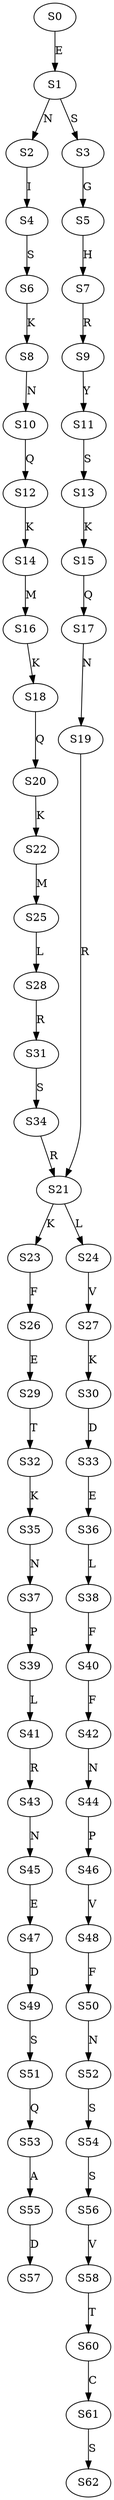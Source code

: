 strict digraph  {
	S0 -> S1 [ label = E ];
	S1 -> S2 [ label = N ];
	S1 -> S3 [ label = S ];
	S2 -> S4 [ label = I ];
	S3 -> S5 [ label = G ];
	S4 -> S6 [ label = S ];
	S5 -> S7 [ label = H ];
	S6 -> S8 [ label = K ];
	S7 -> S9 [ label = R ];
	S8 -> S10 [ label = N ];
	S9 -> S11 [ label = Y ];
	S10 -> S12 [ label = Q ];
	S11 -> S13 [ label = S ];
	S12 -> S14 [ label = K ];
	S13 -> S15 [ label = K ];
	S14 -> S16 [ label = M ];
	S15 -> S17 [ label = Q ];
	S16 -> S18 [ label = K ];
	S17 -> S19 [ label = N ];
	S18 -> S20 [ label = Q ];
	S19 -> S21 [ label = R ];
	S20 -> S22 [ label = K ];
	S21 -> S23 [ label = K ];
	S21 -> S24 [ label = L ];
	S22 -> S25 [ label = M ];
	S23 -> S26 [ label = F ];
	S24 -> S27 [ label = V ];
	S25 -> S28 [ label = L ];
	S26 -> S29 [ label = E ];
	S27 -> S30 [ label = K ];
	S28 -> S31 [ label = R ];
	S29 -> S32 [ label = T ];
	S30 -> S33 [ label = D ];
	S31 -> S34 [ label = S ];
	S32 -> S35 [ label = K ];
	S33 -> S36 [ label = E ];
	S34 -> S21 [ label = R ];
	S35 -> S37 [ label = N ];
	S36 -> S38 [ label = L ];
	S37 -> S39 [ label = P ];
	S38 -> S40 [ label = F ];
	S39 -> S41 [ label = L ];
	S40 -> S42 [ label = F ];
	S41 -> S43 [ label = R ];
	S42 -> S44 [ label = N ];
	S43 -> S45 [ label = N ];
	S44 -> S46 [ label = P ];
	S45 -> S47 [ label = E ];
	S46 -> S48 [ label = V ];
	S47 -> S49 [ label = D ];
	S48 -> S50 [ label = F ];
	S49 -> S51 [ label = S ];
	S50 -> S52 [ label = N ];
	S51 -> S53 [ label = Q ];
	S52 -> S54 [ label = S ];
	S53 -> S55 [ label = A ];
	S54 -> S56 [ label = S ];
	S55 -> S57 [ label = D ];
	S56 -> S58 [ label = V ];
	S58 -> S60 [ label = T ];
	S60 -> S61 [ label = C ];
	S61 -> S62 [ label = S ];
}
